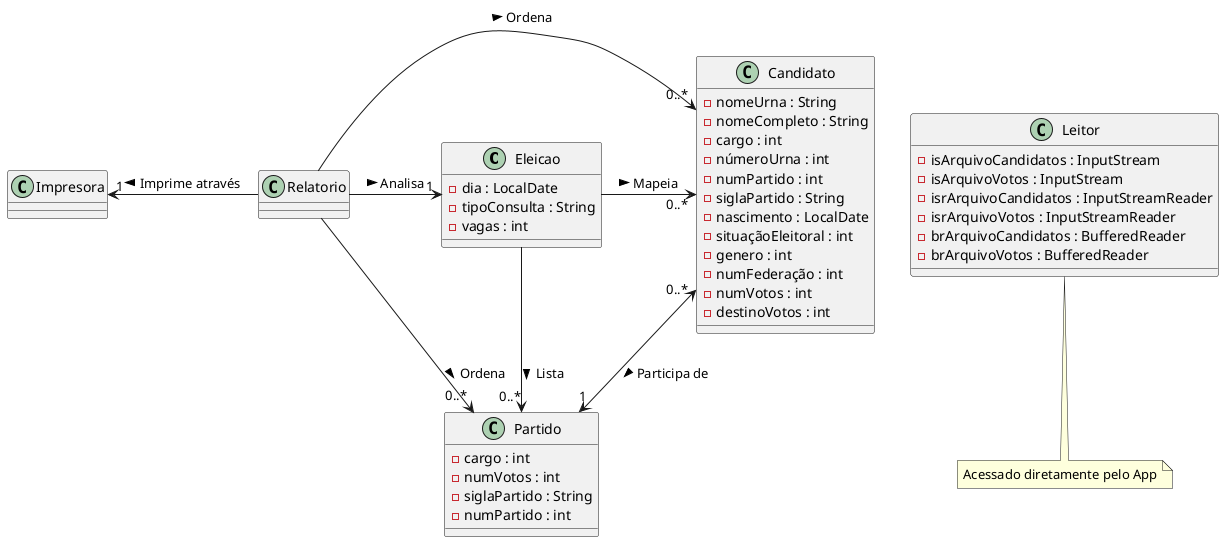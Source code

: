@startuml brazilian-elections-data-analysis

Eleicao -> "0..*" Candidato : Mapeia >
Eleicao -> "0..*" Partido : Lista >

class Eleicao{
    -dia : LocalDate
    -tipoConsulta : String
    -vagas : int
}

class Impresora

class Leitor{
    -isArquivoCandidatos : InputStream
    -isArquivoVotos : InputStream
    -isrArquivoCandidatos : InputStreamReader
    -isrArquivoVotos : InputStreamReader
    -brArquivoCandidatos : BufferedReader
    -brArquivoVotos : BufferedReader
}
note bottom of Leitor: Acessado diretamente pelo App

Candidato "0..*" <--> "1" Partido : Participa de >
 
class Candidato{
    -nomeUrna : String
    -nomeCompleto : String
    -cargo : int
    -númeroUrna : int
    -numPartido : int
    -siglaPartido : String
    -nascimento : LocalDate
    -situaçãoEleitoral : int
    -genero : int
    -numFederação : int
    -numVotos : int
    -destinoVotos : int
}

class Partido{
    -cargo : int
    -numVotos : int
    -siglaPartido : String
    -numPartido : int
}

Relatorio -> "1" Eleicao : Analisa >
Relatorio -left> "1" Impresora : Imprime através >
Relatorio --right> "0..*" Candidato : Ordena > 
Relatorio --> "0..*" Partido : Ordena >


@enduml